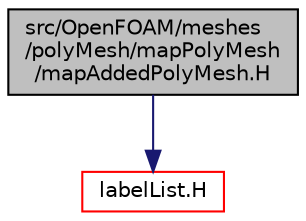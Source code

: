digraph "src/OpenFOAM/meshes/polyMesh/mapPolyMesh/mapAddedPolyMesh.H"
{
  bgcolor="transparent";
  edge [fontname="Helvetica",fontsize="10",labelfontname="Helvetica",labelfontsize="10"];
  node [fontname="Helvetica",fontsize="10",shape=record];
  Node1 [label="src/OpenFOAM/meshes\l/polyMesh/mapPolyMesh\l/mapAddedPolyMesh.H",height=0.2,width=0.4,color="black", fillcolor="grey75", style="filled", fontcolor="black"];
  Node1 -> Node2 [color="midnightblue",fontsize="10",style="solid",fontname="Helvetica"];
  Node2 [label="labelList.H",height=0.2,width=0.4,color="red",URL="$a09015.html"];
}
